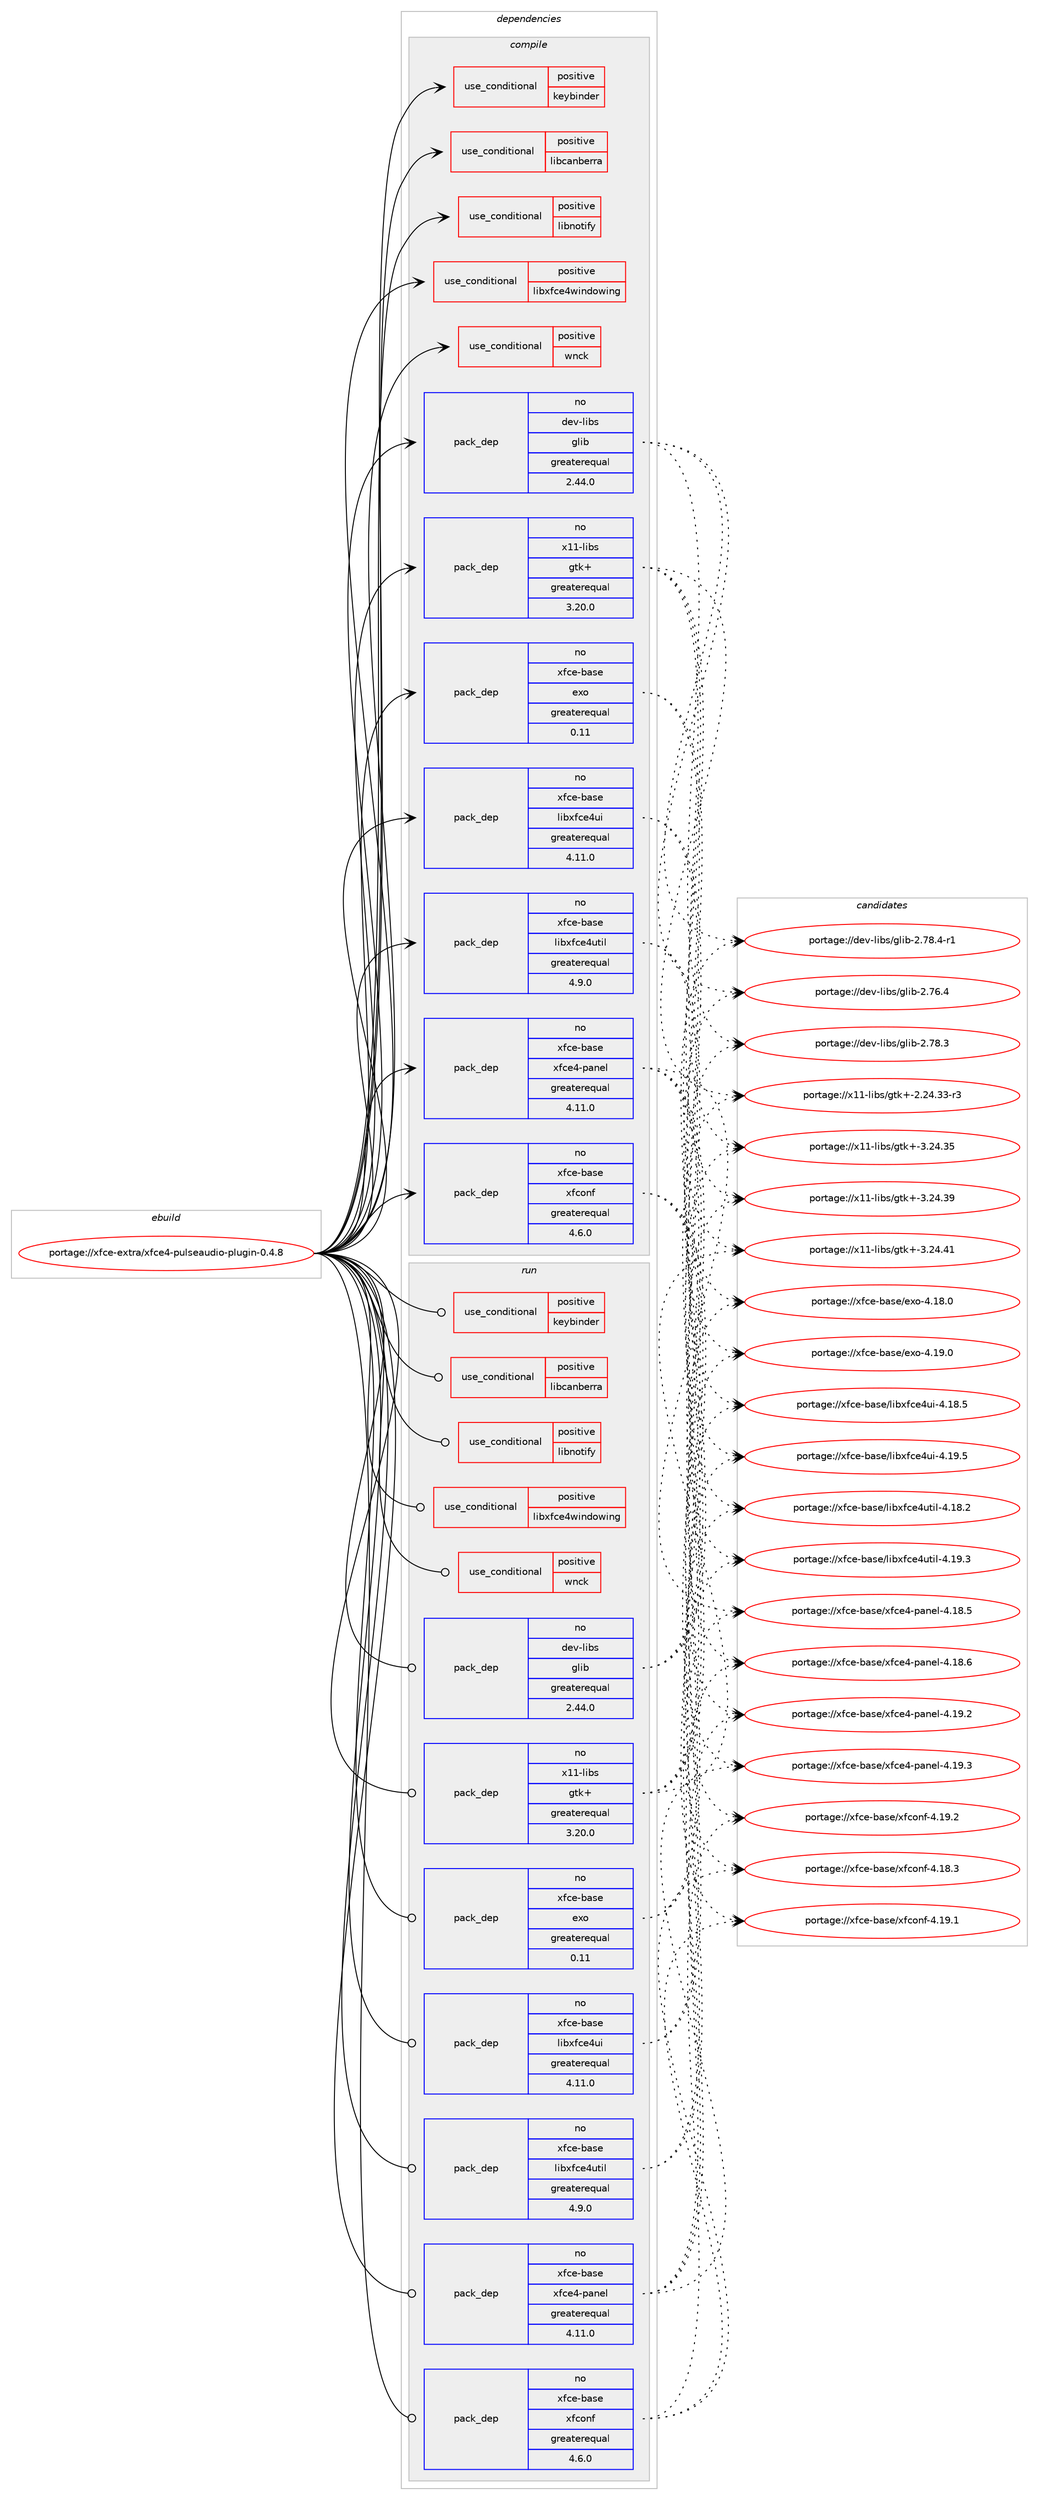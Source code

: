 digraph prolog {

# *************
# Graph options
# *************

newrank=true;
concentrate=true;
compound=true;
graph [rankdir=LR,fontname=Helvetica,fontsize=10,ranksep=1.5];#, ranksep=2.5, nodesep=0.2];
edge  [arrowhead=vee];
node  [fontname=Helvetica,fontsize=10];

# **********
# The ebuild
# **********

subgraph cluster_leftcol {
color=gray;
rank=same;
label=<<i>ebuild</i>>;
id [label="portage://xfce-extra/xfce4-pulseaudio-plugin-0.4.8", color=red, width=4, href="../xfce-extra/xfce4-pulseaudio-plugin-0.4.8.svg"];
}

# ****************
# The dependencies
# ****************

subgraph cluster_midcol {
color=gray;
label=<<i>dependencies</i>>;
subgraph cluster_compile {
fillcolor="#eeeeee";
style=filled;
label=<<i>compile</i>>;
subgraph cond13266 {
dependency19620 [label=<<TABLE BORDER="0" CELLBORDER="1" CELLSPACING="0" CELLPADDING="4"><TR><TD ROWSPAN="3" CELLPADDING="10">use_conditional</TD></TR><TR><TD>positive</TD></TR><TR><TD>keybinder</TD></TR></TABLE>>, shape=none, color=red];
# *** BEGIN UNKNOWN DEPENDENCY TYPE (TODO) ***
# dependency19620 -> package_dependency(portage://xfce-extra/xfce4-pulseaudio-plugin-0.4.8,install,no,dev-libs,keybinder,none,[,,],[slot(3)],[])
# *** END UNKNOWN DEPENDENCY TYPE (TODO) ***

}
id:e -> dependency19620:w [weight=20,style="solid",arrowhead="vee"];
subgraph cond13267 {
dependency19621 [label=<<TABLE BORDER="0" CELLBORDER="1" CELLSPACING="0" CELLPADDING="4"><TR><TD ROWSPAN="3" CELLPADDING="10">use_conditional</TD></TR><TR><TD>positive</TD></TR><TR><TD>libcanberra</TD></TR></TABLE>>, shape=none, color=red];
# *** BEGIN UNKNOWN DEPENDENCY TYPE (TODO) ***
# dependency19621 -> package_dependency(portage://xfce-extra/xfce4-pulseaudio-plugin-0.4.8,install,no,media-libs,libcanberra,none,[,,],[],[])
# *** END UNKNOWN DEPENDENCY TYPE (TODO) ***

}
id:e -> dependency19621:w [weight=20,style="solid",arrowhead="vee"];
subgraph cond13268 {
dependency19622 [label=<<TABLE BORDER="0" CELLBORDER="1" CELLSPACING="0" CELLPADDING="4"><TR><TD ROWSPAN="3" CELLPADDING="10">use_conditional</TD></TR><TR><TD>positive</TD></TR><TR><TD>libnotify</TD></TR></TABLE>>, shape=none, color=red];
# *** BEGIN UNKNOWN DEPENDENCY TYPE (TODO) ***
# dependency19622 -> package_dependency(portage://xfce-extra/xfce4-pulseaudio-plugin-0.4.8,install,no,x11-libs,libnotify,none,[,,],[],[])
# *** END UNKNOWN DEPENDENCY TYPE (TODO) ***

}
id:e -> dependency19622:w [weight=20,style="solid",arrowhead="vee"];
subgraph cond13269 {
dependency19623 [label=<<TABLE BORDER="0" CELLBORDER="1" CELLSPACING="0" CELLPADDING="4"><TR><TD ROWSPAN="3" CELLPADDING="10">use_conditional</TD></TR><TR><TD>positive</TD></TR><TR><TD>libxfce4windowing</TD></TR></TABLE>>, shape=none, color=red];
# *** BEGIN UNKNOWN DEPENDENCY TYPE (TODO) ***
# dependency19623 -> package_dependency(portage://xfce-extra/xfce4-pulseaudio-plugin-0.4.8,install,no,xfce-base,libxfce4windowing,none,[,,],any_same_slot,[])
# *** END UNKNOWN DEPENDENCY TYPE (TODO) ***

}
id:e -> dependency19623:w [weight=20,style="solid",arrowhead="vee"];
subgraph cond13270 {
dependency19624 [label=<<TABLE BORDER="0" CELLBORDER="1" CELLSPACING="0" CELLPADDING="4"><TR><TD ROWSPAN="3" CELLPADDING="10">use_conditional</TD></TR><TR><TD>positive</TD></TR><TR><TD>wnck</TD></TR></TABLE>>, shape=none, color=red];
# *** BEGIN UNKNOWN DEPENDENCY TYPE (TODO) ***
# dependency19624 -> package_dependency(portage://xfce-extra/xfce4-pulseaudio-plugin-0.4.8,install,no,x11-libs,libwnck,none,[,,],[slot(3)],[])
# *** END UNKNOWN DEPENDENCY TYPE (TODO) ***

}
id:e -> dependency19624:w [weight=20,style="solid",arrowhead="vee"];
subgraph pack6090 {
dependency19625 [label=<<TABLE BORDER="0" CELLBORDER="1" CELLSPACING="0" CELLPADDING="4" WIDTH="220"><TR><TD ROWSPAN="6" CELLPADDING="30">pack_dep</TD></TR><TR><TD WIDTH="110">no</TD></TR><TR><TD>dev-libs</TD></TR><TR><TD>glib</TD></TR><TR><TD>greaterequal</TD></TR><TR><TD>2.44.0</TD></TR></TABLE>>, shape=none, color=blue];
}
id:e -> dependency19625:w [weight=20,style="solid",arrowhead="vee"];
# *** BEGIN UNKNOWN DEPENDENCY TYPE (TODO) ***
# id -> package_dependency(portage://xfce-extra/xfce4-pulseaudio-plugin-0.4.8,install,no,media-libs,libpulse,none,[,,],any_same_slot,[use(enable(glib),none)])
# *** END UNKNOWN DEPENDENCY TYPE (TODO) ***

subgraph pack6091 {
dependency19626 [label=<<TABLE BORDER="0" CELLBORDER="1" CELLSPACING="0" CELLPADDING="4" WIDTH="220"><TR><TD ROWSPAN="6" CELLPADDING="30">pack_dep</TD></TR><TR><TD WIDTH="110">no</TD></TR><TR><TD>x11-libs</TD></TR><TR><TD>gtk+</TD></TR><TR><TD>greaterequal</TD></TR><TR><TD>3.20.0</TD></TR></TABLE>>, shape=none, color=blue];
}
id:e -> dependency19626:w [weight=20,style="solid",arrowhead="vee"];
subgraph pack6092 {
dependency19627 [label=<<TABLE BORDER="0" CELLBORDER="1" CELLSPACING="0" CELLPADDING="4" WIDTH="220"><TR><TD ROWSPAN="6" CELLPADDING="30">pack_dep</TD></TR><TR><TD WIDTH="110">no</TD></TR><TR><TD>xfce-base</TD></TR><TR><TD>exo</TD></TR><TR><TD>greaterequal</TD></TR><TR><TD>0.11</TD></TR></TABLE>>, shape=none, color=blue];
}
id:e -> dependency19627:w [weight=20,style="solid",arrowhead="vee"];
subgraph pack6093 {
dependency19628 [label=<<TABLE BORDER="0" CELLBORDER="1" CELLSPACING="0" CELLPADDING="4" WIDTH="220"><TR><TD ROWSPAN="6" CELLPADDING="30">pack_dep</TD></TR><TR><TD WIDTH="110">no</TD></TR><TR><TD>xfce-base</TD></TR><TR><TD>libxfce4ui</TD></TR><TR><TD>greaterequal</TD></TR><TR><TD>4.11.0</TD></TR></TABLE>>, shape=none, color=blue];
}
id:e -> dependency19628:w [weight=20,style="solid",arrowhead="vee"];
subgraph pack6094 {
dependency19629 [label=<<TABLE BORDER="0" CELLBORDER="1" CELLSPACING="0" CELLPADDING="4" WIDTH="220"><TR><TD ROWSPAN="6" CELLPADDING="30">pack_dep</TD></TR><TR><TD WIDTH="110">no</TD></TR><TR><TD>xfce-base</TD></TR><TR><TD>libxfce4util</TD></TR><TR><TD>greaterequal</TD></TR><TR><TD>4.9.0</TD></TR></TABLE>>, shape=none, color=blue];
}
id:e -> dependency19629:w [weight=20,style="solid",arrowhead="vee"];
subgraph pack6095 {
dependency19630 [label=<<TABLE BORDER="0" CELLBORDER="1" CELLSPACING="0" CELLPADDING="4" WIDTH="220"><TR><TD ROWSPAN="6" CELLPADDING="30">pack_dep</TD></TR><TR><TD WIDTH="110">no</TD></TR><TR><TD>xfce-base</TD></TR><TR><TD>xfce4-panel</TD></TR><TR><TD>greaterequal</TD></TR><TR><TD>4.11.0</TD></TR></TABLE>>, shape=none, color=blue];
}
id:e -> dependency19630:w [weight=20,style="solid",arrowhead="vee"];
subgraph pack6096 {
dependency19631 [label=<<TABLE BORDER="0" CELLBORDER="1" CELLSPACING="0" CELLPADDING="4" WIDTH="220"><TR><TD ROWSPAN="6" CELLPADDING="30">pack_dep</TD></TR><TR><TD WIDTH="110">no</TD></TR><TR><TD>xfce-base</TD></TR><TR><TD>xfconf</TD></TR><TR><TD>greaterequal</TD></TR><TR><TD>4.6.0</TD></TR></TABLE>>, shape=none, color=blue];
}
id:e -> dependency19631:w [weight=20,style="solid",arrowhead="vee"];
}
subgraph cluster_compileandrun {
fillcolor="#eeeeee";
style=filled;
label=<<i>compile and run</i>>;
}
subgraph cluster_run {
fillcolor="#eeeeee";
style=filled;
label=<<i>run</i>>;
subgraph cond13271 {
dependency19632 [label=<<TABLE BORDER="0" CELLBORDER="1" CELLSPACING="0" CELLPADDING="4"><TR><TD ROWSPAN="3" CELLPADDING="10">use_conditional</TD></TR><TR><TD>positive</TD></TR><TR><TD>keybinder</TD></TR></TABLE>>, shape=none, color=red];
# *** BEGIN UNKNOWN DEPENDENCY TYPE (TODO) ***
# dependency19632 -> package_dependency(portage://xfce-extra/xfce4-pulseaudio-plugin-0.4.8,run,no,dev-libs,keybinder,none,[,,],[slot(3)],[])
# *** END UNKNOWN DEPENDENCY TYPE (TODO) ***

}
id:e -> dependency19632:w [weight=20,style="solid",arrowhead="odot"];
subgraph cond13272 {
dependency19633 [label=<<TABLE BORDER="0" CELLBORDER="1" CELLSPACING="0" CELLPADDING="4"><TR><TD ROWSPAN="3" CELLPADDING="10">use_conditional</TD></TR><TR><TD>positive</TD></TR><TR><TD>libcanberra</TD></TR></TABLE>>, shape=none, color=red];
# *** BEGIN UNKNOWN DEPENDENCY TYPE (TODO) ***
# dependency19633 -> package_dependency(portage://xfce-extra/xfce4-pulseaudio-plugin-0.4.8,run,no,media-libs,libcanberra,none,[,,],[],[])
# *** END UNKNOWN DEPENDENCY TYPE (TODO) ***

}
id:e -> dependency19633:w [weight=20,style="solid",arrowhead="odot"];
subgraph cond13273 {
dependency19634 [label=<<TABLE BORDER="0" CELLBORDER="1" CELLSPACING="0" CELLPADDING="4"><TR><TD ROWSPAN="3" CELLPADDING="10">use_conditional</TD></TR><TR><TD>positive</TD></TR><TR><TD>libnotify</TD></TR></TABLE>>, shape=none, color=red];
# *** BEGIN UNKNOWN DEPENDENCY TYPE (TODO) ***
# dependency19634 -> package_dependency(portage://xfce-extra/xfce4-pulseaudio-plugin-0.4.8,run,no,x11-libs,libnotify,none,[,,],[],[])
# *** END UNKNOWN DEPENDENCY TYPE (TODO) ***

}
id:e -> dependency19634:w [weight=20,style="solid",arrowhead="odot"];
subgraph cond13274 {
dependency19635 [label=<<TABLE BORDER="0" CELLBORDER="1" CELLSPACING="0" CELLPADDING="4"><TR><TD ROWSPAN="3" CELLPADDING="10">use_conditional</TD></TR><TR><TD>positive</TD></TR><TR><TD>libxfce4windowing</TD></TR></TABLE>>, shape=none, color=red];
# *** BEGIN UNKNOWN DEPENDENCY TYPE (TODO) ***
# dependency19635 -> package_dependency(portage://xfce-extra/xfce4-pulseaudio-plugin-0.4.8,run,no,xfce-base,libxfce4windowing,none,[,,],any_same_slot,[])
# *** END UNKNOWN DEPENDENCY TYPE (TODO) ***

}
id:e -> dependency19635:w [weight=20,style="solid",arrowhead="odot"];
subgraph cond13275 {
dependency19636 [label=<<TABLE BORDER="0" CELLBORDER="1" CELLSPACING="0" CELLPADDING="4"><TR><TD ROWSPAN="3" CELLPADDING="10">use_conditional</TD></TR><TR><TD>positive</TD></TR><TR><TD>wnck</TD></TR></TABLE>>, shape=none, color=red];
# *** BEGIN UNKNOWN DEPENDENCY TYPE (TODO) ***
# dependency19636 -> package_dependency(portage://xfce-extra/xfce4-pulseaudio-plugin-0.4.8,run,no,x11-libs,libwnck,none,[,,],[slot(3)],[])
# *** END UNKNOWN DEPENDENCY TYPE (TODO) ***

}
id:e -> dependency19636:w [weight=20,style="solid",arrowhead="odot"];
subgraph pack6097 {
dependency19637 [label=<<TABLE BORDER="0" CELLBORDER="1" CELLSPACING="0" CELLPADDING="4" WIDTH="220"><TR><TD ROWSPAN="6" CELLPADDING="30">pack_dep</TD></TR><TR><TD WIDTH="110">no</TD></TR><TR><TD>dev-libs</TD></TR><TR><TD>glib</TD></TR><TR><TD>greaterequal</TD></TR><TR><TD>2.44.0</TD></TR></TABLE>>, shape=none, color=blue];
}
id:e -> dependency19637:w [weight=20,style="solid",arrowhead="odot"];
# *** BEGIN UNKNOWN DEPENDENCY TYPE (TODO) ***
# id -> package_dependency(portage://xfce-extra/xfce4-pulseaudio-plugin-0.4.8,run,no,media-libs,libpulse,none,[,,],any_same_slot,[use(enable(glib),none)])
# *** END UNKNOWN DEPENDENCY TYPE (TODO) ***

subgraph pack6098 {
dependency19638 [label=<<TABLE BORDER="0" CELLBORDER="1" CELLSPACING="0" CELLPADDING="4" WIDTH="220"><TR><TD ROWSPAN="6" CELLPADDING="30">pack_dep</TD></TR><TR><TD WIDTH="110">no</TD></TR><TR><TD>x11-libs</TD></TR><TR><TD>gtk+</TD></TR><TR><TD>greaterequal</TD></TR><TR><TD>3.20.0</TD></TR></TABLE>>, shape=none, color=blue];
}
id:e -> dependency19638:w [weight=20,style="solid",arrowhead="odot"];
subgraph pack6099 {
dependency19639 [label=<<TABLE BORDER="0" CELLBORDER="1" CELLSPACING="0" CELLPADDING="4" WIDTH="220"><TR><TD ROWSPAN="6" CELLPADDING="30">pack_dep</TD></TR><TR><TD WIDTH="110">no</TD></TR><TR><TD>xfce-base</TD></TR><TR><TD>exo</TD></TR><TR><TD>greaterequal</TD></TR><TR><TD>0.11</TD></TR></TABLE>>, shape=none, color=blue];
}
id:e -> dependency19639:w [weight=20,style="solid",arrowhead="odot"];
subgraph pack6100 {
dependency19640 [label=<<TABLE BORDER="0" CELLBORDER="1" CELLSPACING="0" CELLPADDING="4" WIDTH="220"><TR><TD ROWSPAN="6" CELLPADDING="30">pack_dep</TD></TR><TR><TD WIDTH="110">no</TD></TR><TR><TD>xfce-base</TD></TR><TR><TD>libxfce4ui</TD></TR><TR><TD>greaterequal</TD></TR><TR><TD>4.11.0</TD></TR></TABLE>>, shape=none, color=blue];
}
id:e -> dependency19640:w [weight=20,style="solid",arrowhead="odot"];
subgraph pack6101 {
dependency19641 [label=<<TABLE BORDER="0" CELLBORDER="1" CELLSPACING="0" CELLPADDING="4" WIDTH="220"><TR><TD ROWSPAN="6" CELLPADDING="30">pack_dep</TD></TR><TR><TD WIDTH="110">no</TD></TR><TR><TD>xfce-base</TD></TR><TR><TD>libxfce4util</TD></TR><TR><TD>greaterequal</TD></TR><TR><TD>4.9.0</TD></TR></TABLE>>, shape=none, color=blue];
}
id:e -> dependency19641:w [weight=20,style="solid",arrowhead="odot"];
subgraph pack6102 {
dependency19642 [label=<<TABLE BORDER="0" CELLBORDER="1" CELLSPACING="0" CELLPADDING="4" WIDTH="220"><TR><TD ROWSPAN="6" CELLPADDING="30">pack_dep</TD></TR><TR><TD WIDTH="110">no</TD></TR><TR><TD>xfce-base</TD></TR><TR><TD>xfce4-panel</TD></TR><TR><TD>greaterequal</TD></TR><TR><TD>4.11.0</TD></TR></TABLE>>, shape=none, color=blue];
}
id:e -> dependency19642:w [weight=20,style="solid",arrowhead="odot"];
subgraph pack6103 {
dependency19643 [label=<<TABLE BORDER="0" CELLBORDER="1" CELLSPACING="0" CELLPADDING="4" WIDTH="220"><TR><TD ROWSPAN="6" CELLPADDING="30">pack_dep</TD></TR><TR><TD WIDTH="110">no</TD></TR><TR><TD>xfce-base</TD></TR><TR><TD>xfconf</TD></TR><TR><TD>greaterequal</TD></TR><TR><TD>4.6.0</TD></TR></TABLE>>, shape=none, color=blue];
}
id:e -> dependency19643:w [weight=20,style="solid",arrowhead="odot"];
}
}

# **************
# The candidates
# **************

subgraph cluster_choices {
rank=same;
color=gray;
label=<<i>candidates</i>>;

subgraph choice6090 {
color=black;
nodesep=1;
choice1001011184510810598115471031081059845504655544652 [label="portage://dev-libs/glib-2.76.4", color=red, width=4,href="../dev-libs/glib-2.76.4.svg"];
choice1001011184510810598115471031081059845504655564651 [label="portage://dev-libs/glib-2.78.3", color=red, width=4,href="../dev-libs/glib-2.78.3.svg"];
choice10010111845108105981154710310810598455046555646524511449 [label="portage://dev-libs/glib-2.78.4-r1", color=red, width=4,href="../dev-libs/glib-2.78.4-r1.svg"];
dependency19625:e -> choice1001011184510810598115471031081059845504655544652:w [style=dotted,weight="100"];
dependency19625:e -> choice1001011184510810598115471031081059845504655564651:w [style=dotted,weight="100"];
dependency19625:e -> choice10010111845108105981154710310810598455046555646524511449:w [style=dotted,weight="100"];
}
subgraph choice6091 {
color=black;
nodesep=1;
choice12049494510810598115471031161074345504650524651514511451 [label="portage://x11-libs/gtk+-2.24.33-r3", color=red, width=4,href="../x11-libs/gtk+-2.24.33-r3.svg"];
choice1204949451081059811547103116107434551465052465153 [label="portage://x11-libs/gtk+-3.24.35", color=red, width=4,href="../x11-libs/gtk+-3.24.35.svg"];
choice1204949451081059811547103116107434551465052465157 [label="portage://x11-libs/gtk+-3.24.39", color=red, width=4,href="../x11-libs/gtk+-3.24.39.svg"];
choice1204949451081059811547103116107434551465052465249 [label="portage://x11-libs/gtk+-3.24.41", color=red, width=4,href="../x11-libs/gtk+-3.24.41.svg"];
dependency19626:e -> choice12049494510810598115471031161074345504650524651514511451:w [style=dotted,weight="100"];
dependency19626:e -> choice1204949451081059811547103116107434551465052465153:w [style=dotted,weight="100"];
dependency19626:e -> choice1204949451081059811547103116107434551465052465157:w [style=dotted,weight="100"];
dependency19626:e -> choice1204949451081059811547103116107434551465052465249:w [style=dotted,weight="100"];
}
subgraph choice6092 {
color=black;
nodesep=1;
choice120102991014598971151014710112011145524649564648 [label="portage://xfce-base/exo-4.18.0", color=red, width=4,href="../xfce-base/exo-4.18.0.svg"];
choice120102991014598971151014710112011145524649574648 [label="portage://xfce-base/exo-4.19.0", color=red, width=4,href="../xfce-base/exo-4.19.0.svg"];
dependency19627:e -> choice120102991014598971151014710112011145524649564648:w [style=dotted,weight="100"];
dependency19627:e -> choice120102991014598971151014710112011145524649574648:w [style=dotted,weight="100"];
}
subgraph choice6093 {
color=black;
nodesep=1;
choice120102991014598971151014710810598120102991015211710545524649564653 [label="portage://xfce-base/libxfce4ui-4.18.5", color=red, width=4,href="../xfce-base/libxfce4ui-4.18.5.svg"];
choice120102991014598971151014710810598120102991015211710545524649574653 [label="portage://xfce-base/libxfce4ui-4.19.5", color=red, width=4,href="../xfce-base/libxfce4ui-4.19.5.svg"];
dependency19628:e -> choice120102991014598971151014710810598120102991015211710545524649564653:w [style=dotted,weight="100"];
dependency19628:e -> choice120102991014598971151014710810598120102991015211710545524649574653:w [style=dotted,weight="100"];
}
subgraph choice6094 {
color=black;
nodesep=1;
choice120102991014598971151014710810598120102991015211711610510845524649564650 [label="portage://xfce-base/libxfce4util-4.18.2", color=red, width=4,href="../xfce-base/libxfce4util-4.18.2.svg"];
choice120102991014598971151014710810598120102991015211711610510845524649574651 [label="portage://xfce-base/libxfce4util-4.19.3", color=red, width=4,href="../xfce-base/libxfce4util-4.19.3.svg"];
dependency19629:e -> choice120102991014598971151014710810598120102991015211711610510845524649564650:w [style=dotted,weight="100"];
dependency19629:e -> choice120102991014598971151014710810598120102991015211711610510845524649574651:w [style=dotted,weight="100"];
}
subgraph choice6095 {
color=black;
nodesep=1;
choice12010299101459897115101471201029910152451129711010110845524649564653 [label="portage://xfce-base/xfce4-panel-4.18.5", color=red, width=4,href="../xfce-base/xfce4-panel-4.18.5.svg"];
choice12010299101459897115101471201029910152451129711010110845524649564654 [label="portage://xfce-base/xfce4-panel-4.18.6", color=red, width=4,href="../xfce-base/xfce4-panel-4.18.6.svg"];
choice12010299101459897115101471201029910152451129711010110845524649574650 [label="portage://xfce-base/xfce4-panel-4.19.2", color=red, width=4,href="../xfce-base/xfce4-panel-4.19.2.svg"];
choice12010299101459897115101471201029910152451129711010110845524649574651 [label="portage://xfce-base/xfce4-panel-4.19.3", color=red, width=4,href="../xfce-base/xfce4-panel-4.19.3.svg"];
dependency19630:e -> choice12010299101459897115101471201029910152451129711010110845524649564653:w [style=dotted,weight="100"];
dependency19630:e -> choice12010299101459897115101471201029910152451129711010110845524649564654:w [style=dotted,weight="100"];
dependency19630:e -> choice12010299101459897115101471201029910152451129711010110845524649574650:w [style=dotted,weight="100"];
dependency19630:e -> choice12010299101459897115101471201029910152451129711010110845524649574651:w [style=dotted,weight="100"];
}
subgraph choice6096 {
color=black;
nodesep=1;
choice12010299101459897115101471201029911111010245524649564651 [label="portage://xfce-base/xfconf-4.18.3", color=red, width=4,href="../xfce-base/xfconf-4.18.3.svg"];
choice12010299101459897115101471201029911111010245524649574649 [label="portage://xfce-base/xfconf-4.19.1", color=red, width=4,href="../xfce-base/xfconf-4.19.1.svg"];
choice12010299101459897115101471201029911111010245524649574650 [label="portage://xfce-base/xfconf-4.19.2", color=red, width=4,href="../xfce-base/xfconf-4.19.2.svg"];
dependency19631:e -> choice12010299101459897115101471201029911111010245524649564651:w [style=dotted,weight="100"];
dependency19631:e -> choice12010299101459897115101471201029911111010245524649574649:w [style=dotted,weight="100"];
dependency19631:e -> choice12010299101459897115101471201029911111010245524649574650:w [style=dotted,weight="100"];
}
subgraph choice6097 {
color=black;
nodesep=1;
choice1001011184510810598115471031081059845504655544652 [label="portage://dev-libs/glib-2.76.4", color=red, width=4,href="../dev-libs/glib-2.76.4.svg"];
choice1001011184510810598115471031081059845504655564651 [label="portage://dev-libs/glib-2.78.3", color=red, width=4,href="../dev-libs/glib-2.78.3.svg"];
choice10010111845108105981154710310810598455046555646524511449 [label="portage://dev-libs/glib-2.78.4-r1", color=red, width=4,href="../dev-libs/glib-2.78.4-r1.svg"];
dependency19637:e -> choice1001011184510810598115471031081059845504655544652:w [style=dotted,weight="100"];
dependency19637:e -> choice1001011184510810598115471031081059845504655564651:w [style=dotted,weight="100"];
dependency19637:e -> choice10010111845108105981154710310810598455046555646524511449:w [style=dotted,weight="100"];
}
subgraph choice6098 {
color=black;
nodesep=1;
choice12049494510810598115471031161074345504650524651514511451 [label="portage://x11-libs/gtk+-2.24.33-r3", color=red, width=4,href="../x11-libs/gtk+-2.24.33-r3.svg"];
choice1204949451081059811547103116107434551465052465153 [label="portage://x11-libs/gtk+-3.24.35", color=red, width=4,href="../x11-libs/gtk+-3.24.35.svg"];
choice1204949451081059811547103116107434551465052465157 [label="portage://x11-libs/gtk+-3.24.39", color=red, width=4,href="../x11-libs/gtk+-3.24.39.svg"];
choice1204949451081059811547103116107434551465052465249 [label="portage://x11-libs/gtk+-3.24.41", color=red, width=4,href="../x11-libs/gtk+-3.24.41.svg"];
dependency19638:e -> choice12049494510810598115471031161074345504650524651514511451:w [style=dotted,weight="100"];
dependency19638:e -> choice1204949451081059811547103116107434551465052465153:w [style=dotted,weight="100"];
dependency19638:e -> choice1204949451081059811547103116107434551465052465157:w [style=dotted,weight="100"];
dependency19638:e -> choice1204949451081059811547103116107434551465052465249:w [style=dotted,weight="100"];
}
subgraph choice6099 {
color=black;
nodesep=1;
choice120102991014598971151014710112011145524649564648 [label="portage://xfce-base/exo-4.18.0", color=red, width=4,href="../xfce-base/exo-4.18.0.svg"];
choice120102991014598971151014710112011145524649574648 [label="portage://xfce-base/exo-4.19.0", color=red, width=4,href="../xfce-base/exo-4.19.0.svg"];
dependency19639:e -> choice120102991014598971151014710112011145524649564648:w [style=dotted,weight="100"];
dependency19639:e -> choice120102991014598971151014710112011145524649574648:w [style=dotted,weight="100"];
}
subgraph choice6100 {
color=black;
nodesep=1;
choice120102991014598971151014710810598120102991015211710545524649564653 [label="portage://xfce-base/libxfce4ui-4.18.5", color=red, width=4,href="../xfce-base/libxfce4ui-4.18.5.svg"];
choice120102991014598971151014710810598120102991015211710545524649574653 [label="portage://xfce-base/libxfce4ui-4.19.5", color=red, width=4,href="../xfce-base/libxfce4ui-4.19.5.svg"];
dependency19640:e -> choice120102991014598971151014710810598120102991015211710545524649564653:w [style=dotted,weight="100"];
dependency19640:e -> choice120102991014598971151014710810598120102991015211710545524649574653:w [style=dotted,weight="100"];
}
subgraph choice6101 {
color=black;
nodesep=1;
choice120102991014598971151014710810598120102991015211711610510845524649564650 [label="portage://xfce-base/libxfce4util-4.18.2", color=red, width=4,href="../xfce-base/libxfce4util-4.18.2.svg"];
choice120102991014598971151014710810598120102991015211711610510845524649574651 [label="portage://xfce-base/libxfce4util-4.19.3", color=red, width=4,href="../xfce-base/libxfce4util-4.19.3.svg"];
dependency19641:e -> choice120102991014598971151014710810598120102991015211711610510845524649564650:w [style=dotted,weight="100"];
dependency19641:e -> choice120102991014598971151014710810598120102991015211711610510845524649574651:w [style=dotted,weight="100"];
}
subgraph choice6102 {
color=black;
nodesep=1;
choice12010299101459897115101471201029910152451129711010110845524649564653 [label="portage://xfce-base/xfce4-panel-4.18.5", color=red, width=4,href="../xfce-base/xfce4-panel-4.18.5.svg"];
choice12010299101459897115101471201029910152451129711010110845524649564654 [label="portage://xfce-base/xfce4-panel-4.18.6", color=red, width=4,href="../xfce-base/xfce4-panel-4.18.6.svg"];
choice12010299101459897115101471201029910152451129711010110845524649574650 [label="portage://xfce-base/xfce4-panel-4.19.2", color=red, width=4,href="../xfce-base/xfce4-panel-4.19.2.svg"];
choice12010299101459897115101471201029910152451129711010110845524649574651 [label="portage://xfce-base/xfce4-panel-4.19.3", color=red, width=4,href="../xfce-base/xfce4-panel-4.19.3.svg"];
dependency19642:e -> choice12010299101459897115101471201029910152451129711010110845524649564653:w [style=dotted,weight="100"];
dependency19642:e -> choice12010299101459897115101471201029910152451129711010110845524649564654:w [style=dotted,weight="100"];
dependency19642:e -> choice12010299101459897115101471201029910152451129711010110845524649574650:w [style=dotted,weight="100"];
dependency19642:e -> choice12010299101459897115101471201029910152451129711010110845524649574651:w [style=dotted,weight="100"];
}
subgraph choice6103 {
color=black;
nodesep=1;
choice12010299101459897115101471201029911111010245524649564651 [label="portage://xfce-base/xfconf-4.18.3", color=red, width=4,href="../xfce-base/xfconf-4.18.3.svg"];
choice12010299101459897115101471201029911111010245524649574649 [label="portage://xfce-base/xfconf-4.19.1", color=red, width=4,href="../xfce-base/xfconf-4.19.1.svg"];
choice12010299101459897115101471201029911111010245524649574650 [label="portage://xfce-base/xfconf-4.19.2", color=red, width=4,href="../xfce-base/xfconf-4.19.2.svg"];
dependency19643:e -> choice12010299101459897115101471201029911111010245524649564651:w [style=dotted,weight="100"];
dependency19643:e -> choice12010299101459897115101471201029911111010245524649574649:w [style=dotted,weight="100"];
dependency19643:e -> choice12010299101459897115101471201029911111010245524649574650:w [style=dotted,weight="100"];
}
}

}
